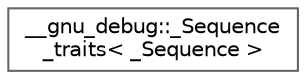 digraph "Graphical Class Hierarchy"
{
 // LATEX_PDF_SIZE
  bgcolor="transparent";
  edge [fontname=Helvetica,fontsize=10,labelfontname=Helvetica,labelfontsize=10];
  node [fontname=Helvetica,fontsize=10,shape=box,height=0.2,width=0.4];
  rankdir="LR";
  Node0 [id="Node000000",label="__gnu_debug::_Sequence\l_traits\< _Sequence \>",height=0.2,width=0.4,color="grey40", fillcolor="white", style="filled",URL="$struct____gnu__debug_1_1___sequence__traits.html",tooltip=" "];
}
